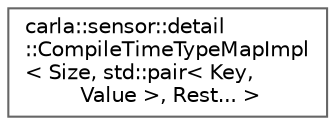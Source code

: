 digraph "类继承关系图"
{
 // INTERACTIVE_SVG=YES
 // LATEX_PDF_SIZE
  bgcolor="transparent";
  edge [fontname=Helvetica,fontsize=10,labelfontname=Helvetica,labelfontsize=10];
  node [fontname=Helvetica,fontsize=10,shape=box,height=0.2,width=0.4];
  rankdir="LR";
  Node0 [id="Node000000",label="carla::sensor::detail\l::CompileTimeTypeMapImpl\l\< Size, std::pair\< Key,\l Value \>, Rest... \>",height=0.2,width=0.4,color="grey40", fillcolor="white", style="filled",URL="$d3/d22/structcarla_1_1sensor_1_1detail_1_1CompileTimeTypeMapImpl_3_01Size_00_01std_1_1pair_3_01Key_00_09660da0a38d814875aabd2202439f87f.html",tooltip=" "];
}
